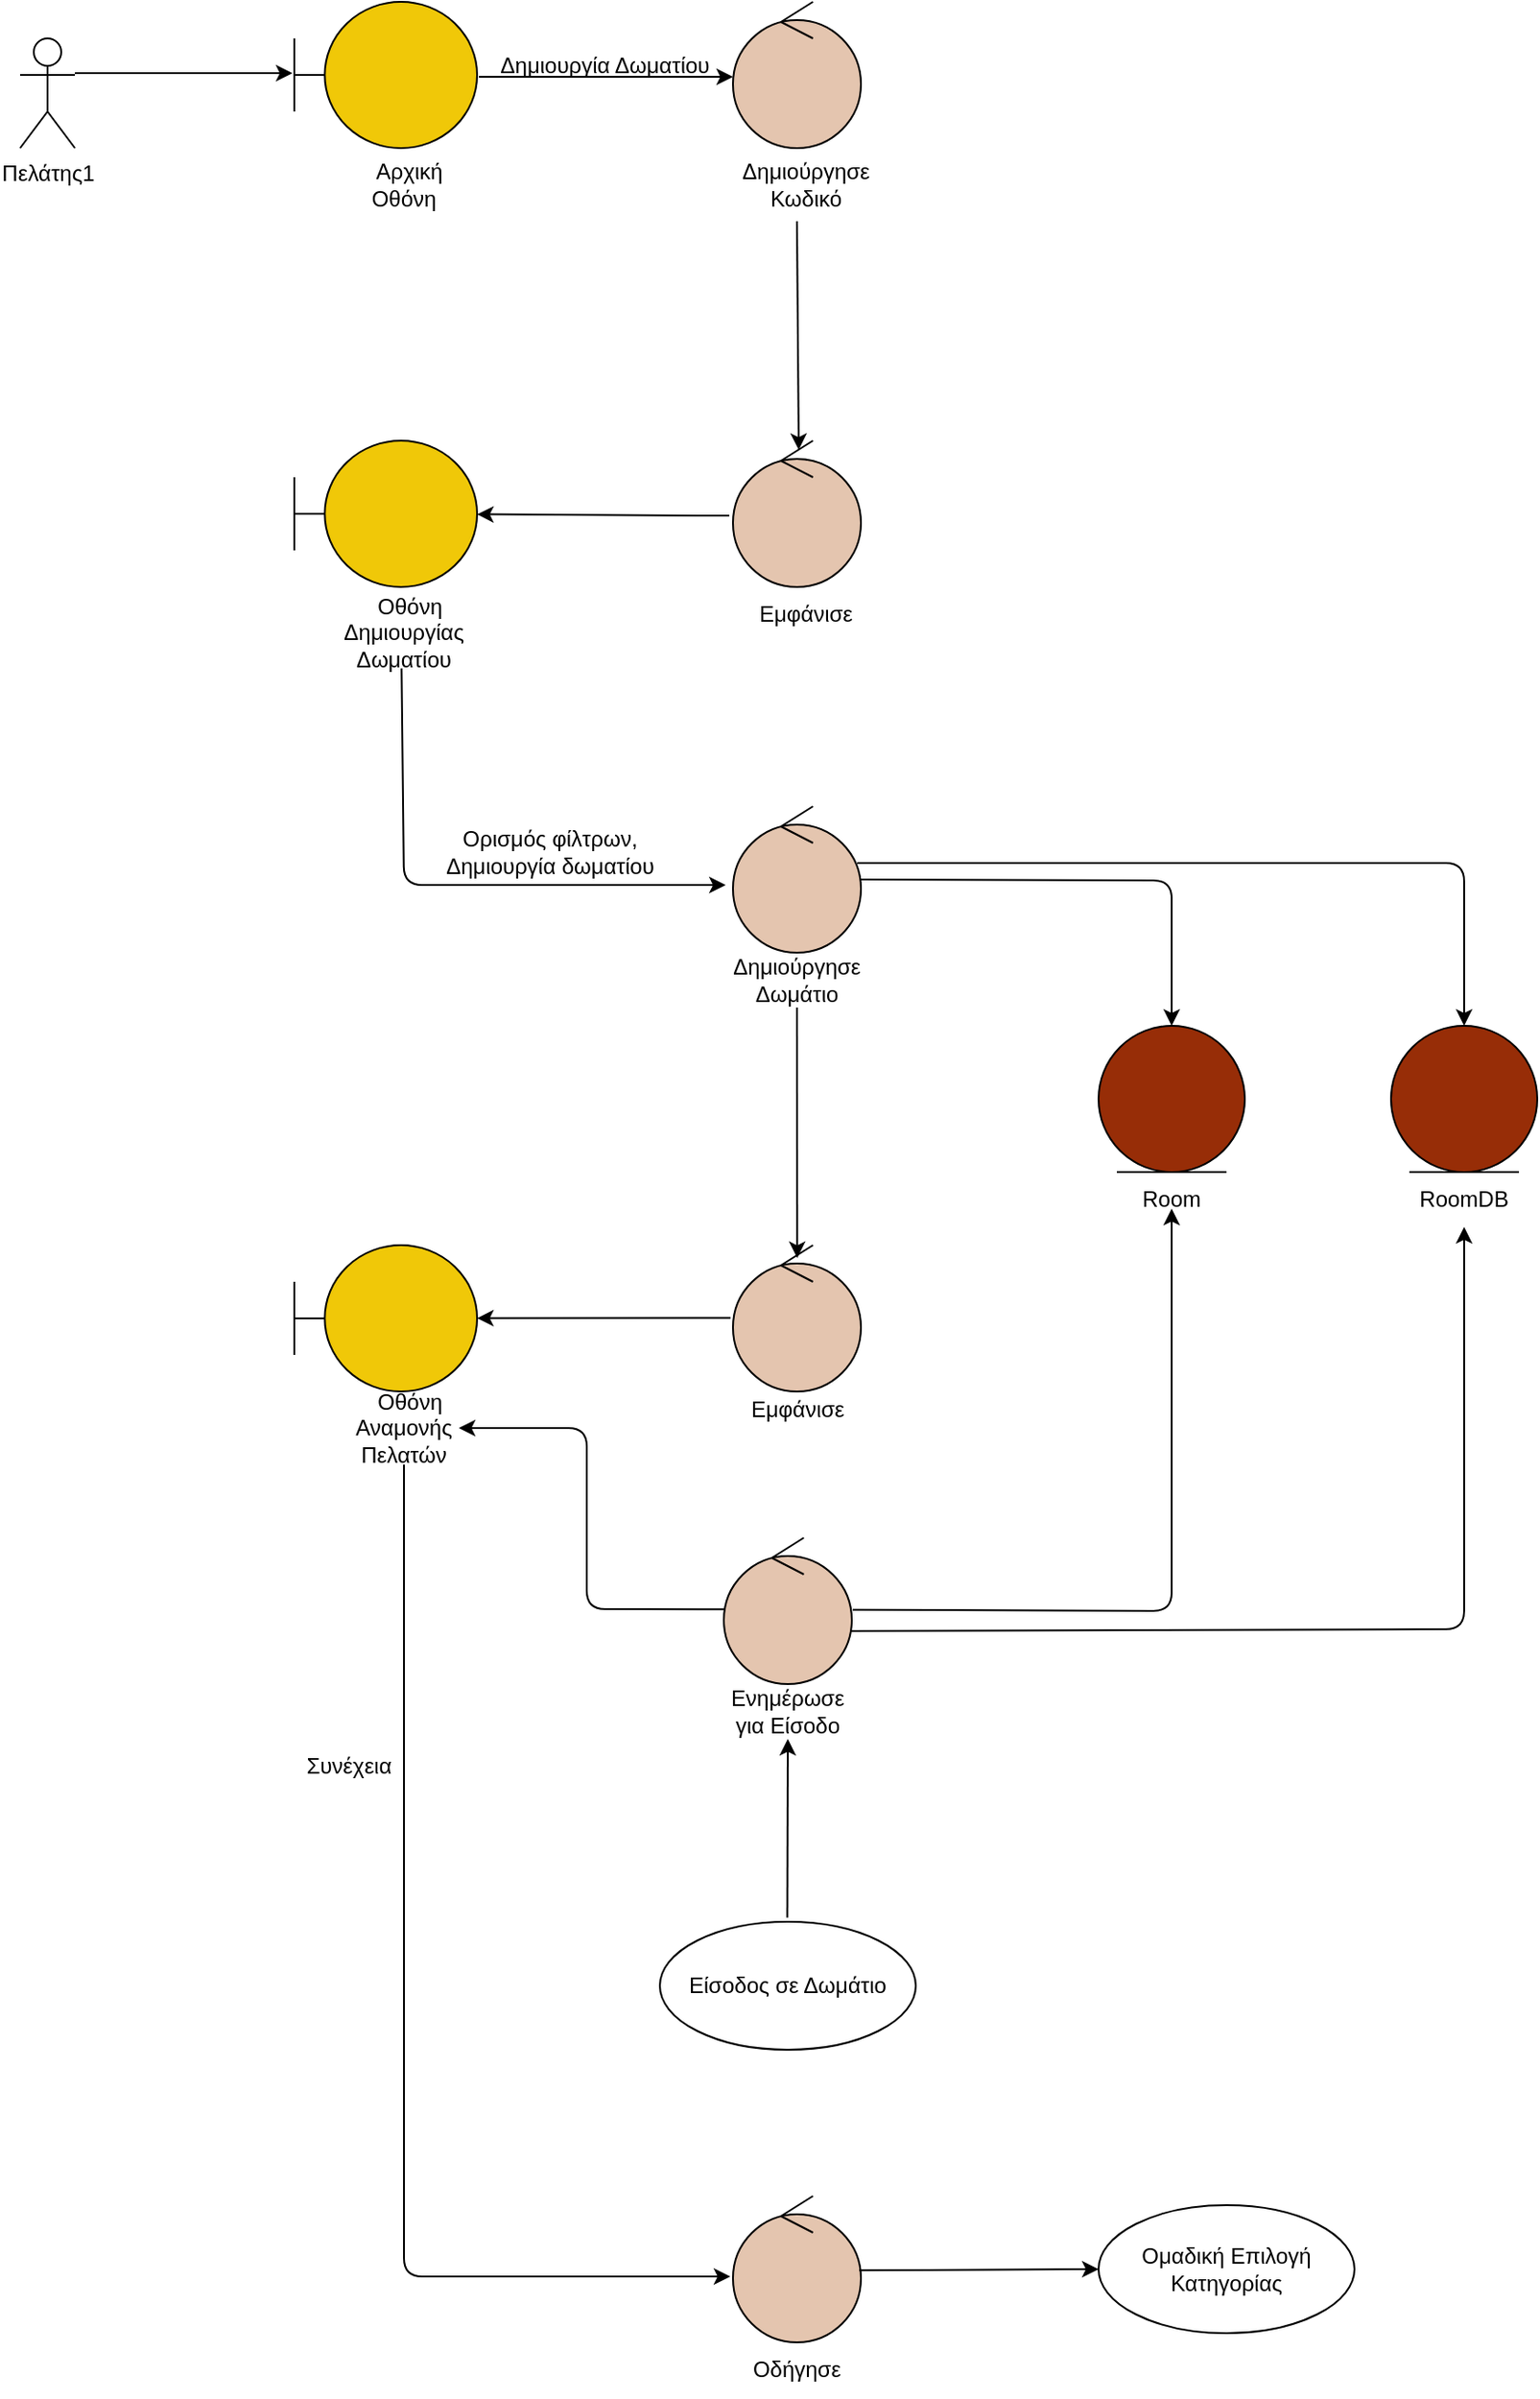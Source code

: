 <mxfile version="18.1.3"><diagram id="yCyBMPS3MhZm2c-9eRfR" name="Page-1"><mxGraphModel dx="827" dy="603" grid="1" gridSize="10" guides="1" tooltips="1" connect="1" arrows="1" fold="1" page="1" pageScale="1" pageWidth="850" pageHeight="1100" math="0" shadow="0"><root><mxCell id="0"/><mxCell id="1" parent="0"/><mxCell id="mLevzS730IrookT-gVA6-1" value="Πελάτης1" style="shape=umlActor;verticalLabelPosition=bottom;verticalAlign=top;html=1;" parent="1" vertex="1"><mxGeometry x="50" y="100" width="30" height="60" as="geometry"/></mxCell><mxCell id="mLevzS730IrookT-gVA6-2" value="" style="shape=umlBoundary;whiteSpace=wrap;html=1;fillColor=#F0C808;" parent="1" vertex="1"><mxGeometry x="200" y="80" width="100" height="80" as="geometry"/></mxCell><mxCell id="mLevzS730IrookT-gVA6-3" value="&amp;nbsp; Αρχική Οθόνη" style="text;html=1;strokeColor=none;fillColor=none;align=center;verticalAlign=middle;whiteSpace=wrap;rounded=0;" parent="1" vertex="1"><mxGeometry x="230" y="170" width="60" height="20" as="geometry"/></mxCell><mxCell id="mLevzS730IrookT-gVA6-4" value="" style="endArrow=classic;html=1;rounded=1;entryX=-0.01;entryY=0.488;entryDx=0;entryDy=0;entryPerimeter=0;" parent="1" target="mLevzS730IrookT-gVA6-2" edge="1"><mxGeometry width="50" height="50" relative="1" as="geometry"><mxPoint x="80" y="119" as="sourcePoint"/><mxPoint x="200" y="310" as="targetPoint"/><Array as="points"/></mxGeometry></mxCell><mxCell id="mLevzS730IrookT-gVA6-5" value="" style="ellipse;shape=umlControl;whiteSpace=wrap;html=1;fillColor=#E4C5AF;" parent="1" vertex="1"><mxGeometry x="440" y="80" width="70" height="80" as="geometry"/></mxCell><mxCell id="mLevzS730IrookT-gVA6-6" value="" style="endArrow=classic;html=1;rounded=0;exitX=1.01;exitY=0.513;exitDx=0;exitDy=0;exitPerimeter=0;" parent="1" source="mLevzS730IrookT-gVA6-2" edge="1"><mxGeometry width="50" height="50" relative="1" as="geometry"><mxPoint x="85" y="310" as="sourcePoint"/><mxPoint x="440" y="121" as="targetPoint"/><Array as="points"/></mxGeometry></mxCell><mxCell id="mLevzS730IrookT-gVA6-7" value="Δημιούργησε Κωδικό" style="text;html=1;strokeColor=none;fillColor=none;align=center;verticalAlign=middle;whiteSpace=wrap;rounded=0;" parent="1" vertex="1"><mxGeometry x="450" y="170" width="60" height="20" as="geometry"/></mxCell><mxCell id="mLevzS730IrookT-gVA6-8" value="" style="ellipse;shape=umlControl;whiteSpace=wrap;html=1;fillColor=#E4C5AF;" parent="1" vertex="1"><mxGeometry x="440" y="320" width="70" height="80" as="geometry"/></mxCell><mxCell id="mLevzS730IrookT-gVA6-9" value="" style="shape=umlBoundary;whiteSpace=wrap;html=1;fillColor=#F0C808;" parent="1" vertex="1"><mxGeometry x="200" y="320" width="100" height="80" as="geometry"/></mxCell><mxCell id="mLevzS730IrookT-gVA6-10" value="" style="endArrow=classic;html=1;rounded=0;entryX=0.514;entryY=0.063;entryDx=0;entryDy=0;entryPerimeter=0;" parent="1" target="mLevzS730IrookT-gVA6-8" edge="1"><mxGeometry width="50" height="50" relative="1" as="geometry"><mxPoint x="475" y="200" as="sourcePoint"/><mxPoint x="450" y="131" as="targetPoint"/><Array as="points"/></mxGeometry></mxCell><mxCell id="mLevzS730IrookT-gVA6-11" value="Εμφάνισε" style="text;html=1;strokeColor=none;fillColor=none;align=center;verticalAlign=middle;whiteSpace=wrap;rounded=0;" parent="1" vertex="1"><mxGeometry x="450" y="400" width="60" height="30" as="geometry"/></mxCell><mxCell id="mLevzS730IrookT-gVA6-12" value="" style="endArrow=classic;html=1;rounded=0;exitX=-0.029;exitY=0.513;exitDx=0;exitDy=0;exitPerimeter=0;" parent="1" source="mLevzS730IrookT-gVA6-8" target="mLevzS730IrookT-gVA6-9" edge="1"><mxGeometry width="50" height="50" relative="1" as="geometry"><mxPoint x="490" y="210" as="sourcePoint"/><mxPoint x="490.98" y="335.04" as="targetPoint"/><Array as="points"/></mxGeometry></mxCell><mxCell id="mLevzS730IrookT-gVA6-13" value="&amp;nbsp; Οθόνη Δημιουργίας Δωματίου" style="text;html=1;strokeColor=none;fillColor=none;align=center;verticalAlign=middle;whiteSpace=wrap;rounded=0;" parent="1" vertex="1"><mxGeometry x="230" y="410" width="60" height="30" as="geometry"/></mxCell><mxCell id="mLevzS730IrookT-gVA6-15" value="Δημιουργία Δωματίου" style="text;html=1;strokeColor=none;fillColor=none;align=center;verticalAlign=middle;whiteSpace=wrap;rounded=0;" parent="1" vertex="1"><mxGeometry x="300" y="100" width="140" height="30" as="geometry"/></mxCell><mxCell id="mLevzS730IrookT-gVA6-16" value="" style="ellipse;shape=umlControl;whiteSpace=wrap;html=1;fillColor=#E4C5AF;" parent="1" vertex="1"><mxGeometry x="440" y="520" width="70" height="80" as="geometry"/></mxCell><mxCell id="mLevzS730IrookT-gVA6-17" value="Δημιούργησε Δωμάτιο" style="text;html=1;strokeColor=none;fillColor=none;align=center;verticalAlign=middle;whiteSpace=wrap;rounded=0;" parent="1" vertex="1"><mxGeometry x="445" y="600" width="60" height="30" as="geometry"/></mxCell><mxCell id="mLevzS730IrookT-gVA6-18" value="" style="endArrow=classic;html=1;rounded=1;entryX=-0.057;entryY=0.538;entryDx=0;entryDy=0;entryPerimeter=0;exitX=0.478;exitY=1.152;exitDx=0;exitDy=0;exitPerimeter=0;" parent="1" source="mLevzS730IrookT-gVA6-13" target="mLevzS730IrookT-gVA6-16" edge="1"><mxGeometry width="50" height="50" relative="1" as="geometry"><mxPoint x="260" y="450" as="sourcePoint"/><mxPoint x="310" y="370.277" as="targetPoint"/><Array as="points"><mxPoint x="260" y="563"/></Array></mxGeometry></mxCell><mxCell id="mLevzS730IrookT-gVA6-19" value="" style="ellipse;shape=umlEntity;whiteSpace=wrap;html=1;fillColor=#972D07;" parent="1" vertex="1"><mxGeometry x="640" y="640" width="80" height="80" as="geometry"/></mxCell><mxCell id="mLevzS730IrookT-gVA6-20" value="Room" style="text;html=1;strokeColor=none;fillColor=none;align=center;verticalAlign=middle;whiteSpace=wrap;rounded=0;" parent="1" vertex="1"><mxGeometry x="650" y="720" width="60" height="30" as="geometry"/></mxCell><mxCell id="mLevzS730IrookT-gVA6-21" value="" style="endArrow=classic;html=1;rounded=1;entryX=0.5;entryY=0;entryDx=0;entryDy=0;edgeStyle=orthogonalEdgeStyle;" parent="1" target="mLevzS730IrookT-gVA6-19" edge="1"><mxGeometry width="50" height="50" relative="1" as="geometry"><mxPoint x="510" y="560" as="sourcePoint"/><mxPoint x="310" y="370.277" as="targetPoint"/></mxGeometry></mxCell><mxCell id="mLevzS730IrookT-gVA6-22" value="" style="ellipse;shape=umlControl;whiteSpace=wrap;html=1;fillColor=#E4C5AF;" parent="1" vertex="1"><mxGeometry x="440" y="760" width="70" height="80" as="geometry"/></mxCell><mxCell id="mLevzS730IrookT-gVA6-23" value="Εμφάνισε" style="text;html=1;strokeColor=none;fillColor=none;align=center;verticalAlign=middle;whiteSpace=wrap;rounded=0;" parent="1" vertex="1"><mxGeometry x="447.5" y="840" width="55" height="20" as="geometry"/></mxCell><mxCell id="mLevzS730IrookT-gVA6-24" value="" style="shape=umlBoundary;whiteSpace=wrap;html=1;fillColor=#F0C808;" parent="1" vertex="1"><mxGeometry x="200" y="760" width="100" height="80" as="geometry"/></mxCell><mxCell id="mLevzS730IrookT-gVA6-25" value="&amp;nbsp; Οθόνη Αναμονής Πελατών" style="text;html=1;strokeColor=none;fillColor=none;align=center;verticalAlign=middle;whiteSpace=wrap;rounded=0;" parent="1" vertex="1"><mxGeometry x="230" y="850" width="60" height="20" as="geometry"/></mxCell><mxCell id="mLevzS730IrookT-gVA6-26" value="" style="endArrow=classic;html=1;rounded=0;exitX=0.5;exitY=1;exitDx=0;exitDy=0;entryX=0.502;entryY=0.088;entryDx=0;entryDy=0;entryPerimeter=0;" parent="1" source="mLevzS730IrookT-gVA6-17" target="mLevzS730IrookT-gVA6-22" edge="1"><mxGeometry width="50" height="50" relative="1" as="geometry"><mxPoint x="447.97" y="371.04" as="sourcePoint"/><mxPoint x="310" y="370.277" as="targetPoint"/><Array as="points"/></mxGeometry></mxCell><mxCell id="mLevzS730IrookT-gVA6-27" value="" style="endArrow=classic;html=1;rounded=0;exitX=-0.019;exitY=0.497;exitDx=0;exitDy=0;exitPerimeter=0;" parent="1" source="mLevzS730IrookT-gVA6-22" target="mLevzS730IrookT-gVA6-24" edge="1"><mxGeometry width="50" height="50" relative="1" as="geometry"><mxPoint x="485" y="640" as="sourcePoint"/><mxPoint x="485.14" y="777.04" as="targetPoint"/><Array as="points"/></mxGeometry></mxCell><mxCell id="mLevzS730IrookT-gVA6-29" value="Συνέχεια" style="text;html=1;strokeColor=none;fillColor=none;align=center;verticalAlign=middle;whiteSpace=wrap;rounded=0;" parent="1" vertex="1"><mxGeometry x="160" y="1030" width="140" height="30" as="geometry"/></mxCell><mxCell id="mLevzS730IrookT-gVA6-30" value="" style="ellipse;shape=umlControl;whiteSpace=wrap;html=1;fillColor=#E4C5AF;" parent="1" vertex="1"><mxGeometry x="435" y="920" width="70" height="80" as="geometry"/></mxCell><mxCell id="mLevzS730IrookT-gVA6-31" value="Ενημέρωσε για Είσοδο" style="text;html=1;strokeColor=none;fillColor=none;align=center;verticalAlign=middle;whiteSpace=wrap;rounded=0;" parent="1" vertex="1"><mxGeometry x="440" y="1000" width="60" height="30" as="geometry"/></mxCell><mxCell id="mLevzS730IrookT-gVA6-33" value="" style="endArrow=classic;html=1;rounded=1;exitX=1.007;exitY=0.492;exitDx=0;exitDy=0;exitPerimeter=0;" parent="1" source="mLevzS730IrookT-gVA6-30" edge="1"><mxGeometry width="50" height="50" relative="1" as="geometry"><mxPoint x="510" y="960" as="sourcePoint"/><mxPoint x="680" y="740" as="targetPoint"/><Array as="points"><mxPoint x="680" y="960"/></Array></mxGeometry></mxCell><mxCell id="mLevzS730IrookT-gVA6-34" value="" style="ellipse;shape=umlControl;whiteSpace=wrap;html=1;fillColor=#E4C5AF;" parent="1" vertex="1"><mxGeometry x="440" y="1280" width="70" height="80" as="geometry"/></mxCell><mxCell id="mLevzS730IrookT-gVA6-35" value="" style="endArrow=classic;html=1;rounded=1;exitX=0.006;exitY=0.489;exitDx=0;exitDy=0;exitPerimeter=0;" parent="1" source="mLevzS730IrookT-gVA6-30" target="mLevzS730IrookT-gVA6-25" edge="1"><mxGeometry width="50" height="50" relative="1" as="geometry"><mxPoint x="430" y="1000" as="sourcePoint"/><mxPoint x="270" y="880" as="targetPoint"/><Array as="points"><mxPoint x="360" y="959"/><mxPoint x="360" y="860"/></Array></mxGeometry></mxCell><mxCell id="mLevzS730IrookT-gVA6-37" value="Οδήγησε" style="text;html=1;strokeColor=none;fillColor=none;align=center;verticalAlign=middle;whiteSpace=wrap;rounded=0;" parent="1" vertex="1"><mxGeometry x="445" y="1360" width="60" height="30" as="geometry"/></mxCell><mxCell id="mLevzS730IrookT-gVA6-39" value="" style="endArrow=classic;html=1;rounded=1;entryX=-0.021;entryY=0.55;entryDx=0;entryDy=0;entryPerimeter=0;" parent="1" target="mLevzS730IrookT-gVA6-34" edge="1"><mxGeometry width="50" height="50" relative="1" as="geometry"><mxPoint x="260" y="880" as="sourcePoint"/><mxPoint x="440" y="1280" as="targetPoint"/><Array as="points"><mxPoint x="260" y="1324"/></Array></mxGeometry></mxCell><mxCell id="mLevzS730IrookT-gVA6-40" value="" style="endArrow=classic;html=1;rounded=0;entryX=0;entryY=0.5;entryDx=0;entryDy=0;exitX=0.986;exitY=0.508;exitDx=0;exitDy=0;exitPerimeter=0;" parent="1" source="mLevzS730IrookT-gVA6-34" edge="1"><mxGeometry width="50" height="50" relative="1" as="geometry"><mxPoint x="510" y="1200" as="sourcePoint"/><mxPoint x="640" y="1320" as="targetPoint"/><Array as="points"/></mxGeometry></mxCell><mxCell id="3bFRe21QY4az10bb9vvC-5" value="" style="endArrow=classic;html=1;rounded=0;entryX=0.5;entryY=1;entryDx=0;entryDy=0;exitX=0.496;exitY=0.097;exitDx=0;exitDy=0;exitPerimeter=0;" parent="1" target="mLevzS730IrookT-gVA6-31" edge="1"><mxGeometry width="50" height="50" relative="1" as="geometry"><mxPoint x="469.72" y="1127.76" as="sourcePoint"/><mxPoint x="630" y="1130" as="targetPoint"/></mxGeometry></mxCell><mxCell id="bpAxAIzu3JaA3G-2G17v-1" value="Ορισμός φίλτρων,&lt;br&gt;Δημιουργία δωματίου" style="text;html=1;strokeColor=none;fillColor=none;align=center;verticalAlign=middle;whiteSpace=wrap;rounded=0;" parent="1" vertex="1"><mxGeometry x="270" y="530" width="140" height="30" as="geometry"/></mxCell><mxCell id="076iKT_qOLnqT8b4AHd8-1" value="Ομαδική Επιλογή Κατηγορίας" style="ellipse;whiteSpace=wrap;html=1;fillColor=#FFFFFF;" parent="1" vertex="1"><mxGeometry x="640" y="1285" width="140" height="70" as="geometry"/></mxCell><mxCell id="RvfpC0E5QoO4QMhrnLO2-1" value="" style="ellipse;shape=umlEntity;whiteSpace=wrap;html=1;fillColor=#972D07;" vertex="1" parent="1"><mxGeometry x="800" y="640" width="80" height="80" as="geometry"/></mxCell><mxCell id="RvfpC0E5QoO4QMhrnLO2-2" value="RoomDB" style="text;html=1;strokeColor=none;fillColor=none;align=center;verticalAlign=middle;whiteSpace=wrap;rounded=0;" vertex="1" parent="1"><mxGeometry x="810" y="720" width="60" height="30" as="geometry"/></mxCell><mxCell id="RvfpC0E5QoO4QMhrnLO2-3" value="" style="endArrow=classic;html=1;rounded=1;exitX=0.971;exitY=0.388;exitDx=0;exitDy=0;entryX=0.5;entryY=0;entryDx=0;entryDy=0;exitPerimeter=0;edgeStyle=orthogonalEdgeStyle;" edge="1" parent="1" source="mLevzS730IrookT-gVA6-16" target="RvfpC0E5QoO4QMhrnLO2-1"><mxGeometry width="50" height="50" relative="1" as="geometry"><mxPoint x="522.73" y="573.44" as="sourcePoint"/><mxPoint x="690" y="650" as="targetPoint"/></mxGeometry></mxCell><mxCell id="RvfpC0E5QoO4QMhrnLO2-5" value="" style="endArrow=classic;html=1;rounded=1;entryX=0.5;entryY=1;entryDx=0;entryDy=0;exitX=0.986;exitY=0.638;exitDx=0;exitDy=0;exitPerimeter=0;" edge="1" parent="1" source="mLevzS730IrookT-gVA6-30" target="RvfpC0E5QoO4QMhrnLO2-2"><mxGeometry width="50" height="50" relative="1" as="geometry"><mxPoint x="510" y="970" as="sourcePoint"/><mxPoint x="690" y="750" as="targetPoint"/><Array as="points"><mxPoint x="840" y="970"/></Array></mxGeometry></mxCell><mxCell id="RvfpC0E5QoO4QMhrnLO2-6" value="Είσοδος σε Δωμάτιο" style="ellipse;whiteSpace=wrap;html=1;fillColor=#FFFFFF;" vertex="1" parent="1"><mxGeometry x="400" y="1130" width="140" height="70" as="geometry"/></mxCell></root></mxGraphModel></diagram></mxfile>